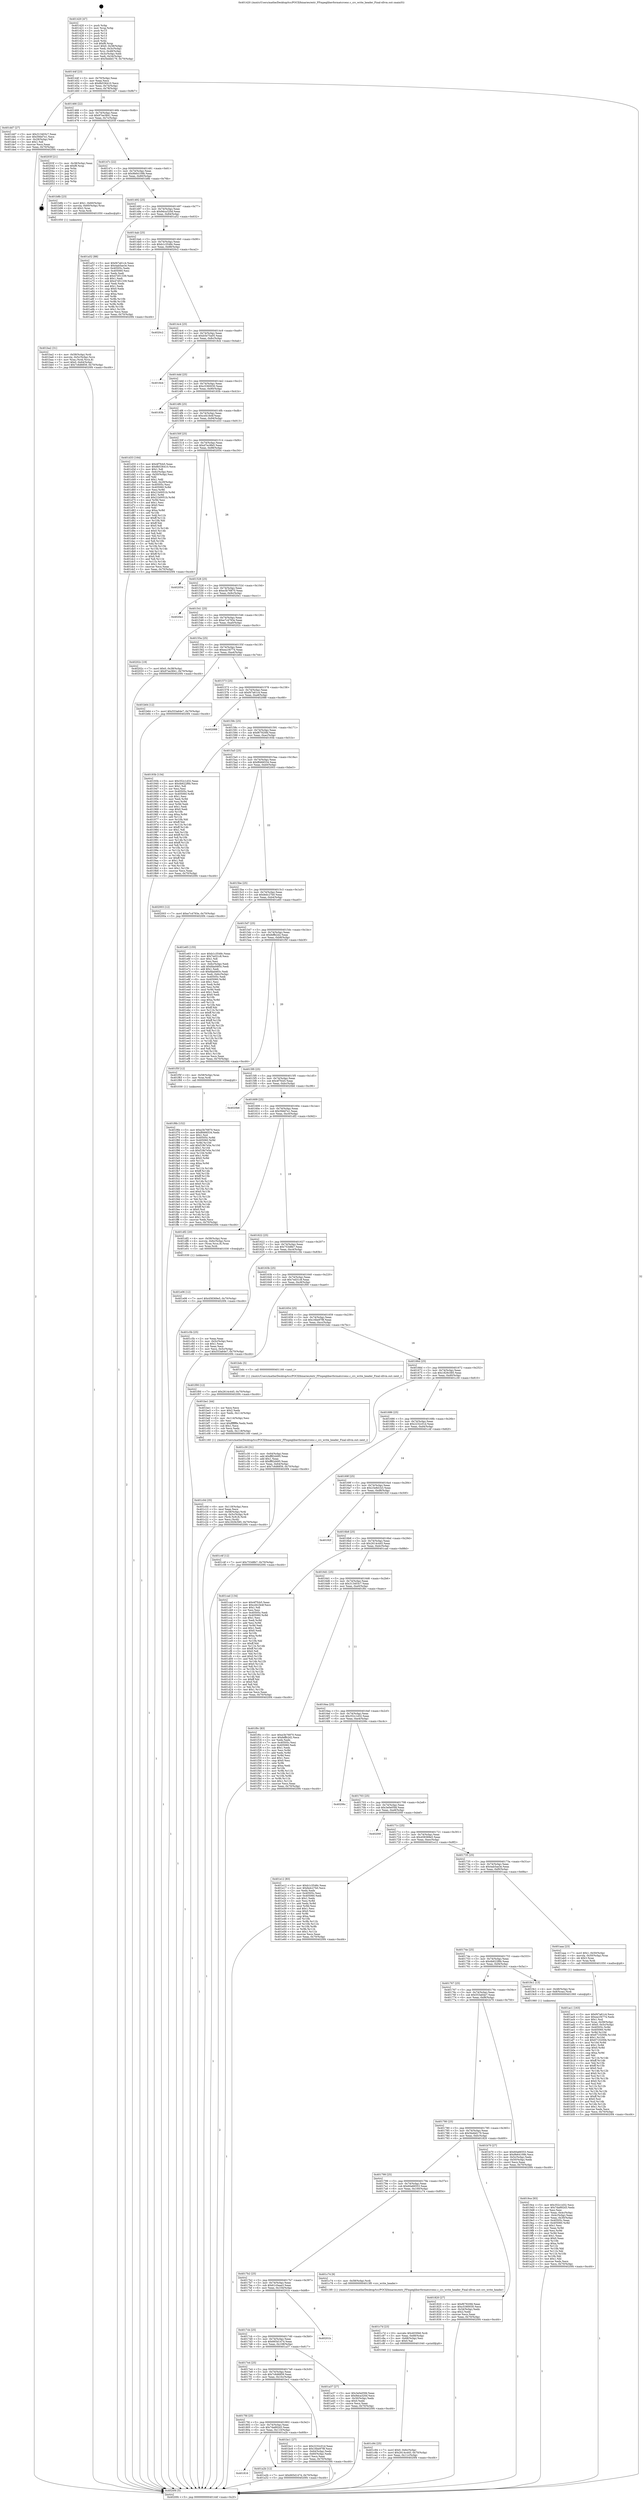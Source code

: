 digraph "0x401420" {
  label = "0x401420 (/mnt/c/Users/mathe/Desktop/tcc/POCII/binaries/extr_FFmpeglibavformatcrcenc.c_crc_write_header_Final-ollvm.out::main(0))"
  labelloc = "t"
  node[shape=record]

  Entry [label="",width=0.3,height=0.3,shape=circle,fillcolor=black,style=filled]
  "0x40144f" [label="{
     0x40144f [23]\l
     | [instrs]\l
     &nbsp;&nbsp;0x40144f \<+3\>: mov -0x70(%rbp),%eax\l
     &nbsp;&nbsp;0x401452 \<+2\>: mov %eax,%ecx\l
     &nbsp;&nbsp;0x401454 \<+6\>: sub $0x8b536410,%ecx\l
     &nbsp;&nbsp;0x40145a \<+3\>: mov %eax,-0x74(%rbp)\l
     &nbsp;&nbsp;0x40145d \<+3\>: mov %ecx,-0x78(%rbp)\l
     &nbsp;&nbsp;0x401460 \<+6\>: je 0000000000401dd7 \<main+0x9b7\>\l
  }"]
  "0x401dd7" [label="{
     0x401dd7 [27]\l
     | [instrs]\l
     &nbsp;&nbsp;0x401dd7 \<+5\>: mov $0x313403c7,%eax\l
     &nbsp;&nbsp;0x401ddc \<+5\>: mov $0x59dd7e1,%ecx\l
     &nbsp;&nbsp;0x401de1 \<+3\>: mov -0x29(%rbp),%dl\l
     &nbsp;&nbsp;0x401de4 \<+3\>: test $0x1,%dl\l
     &nbsp;&nbsp;0x401de7 \<+3\>: cmovne %ecx,%eax\l
     &nbsp;&nbsp;0x401dea \<+3\>: mov %eax,-0x70(%rbp)\l
     &nbsp;&nbsp;0x401ded \<+5\>: jmp 00000000004020f4 \<main+0xcd4\>\l
  }"]
  "0x401466" [label="{
     0x401466 [22]\l
     | [instrs]\l
     &nbsp;&nbsp;0x401466 \<+5\>: jmp 000000000040146b \<main+0x4b\>\l
     &nbsp;&nbsp;0x40146b \<+3\>: mov -0x74(%rbp),%eax\l
     &nbsp;&nbsp;0x40146e \<+5\>: sub $0x97ee3841,%eax\l
     &nbsp;&nbsp;0x401473 \<+3\>: mov %eax,-0x7c(%rbp)\l
     &nbsp;&nbsp;0x401476 \<+6\>: je 000000000040203f \<main+0xc1f\>\l
  }"]
  Exit [label="",width=0.3,height=0.3,shape=circle,fillcolor=black,style=filled,peripheries=2]
  "0x40203f" [label="{
     0x40203f [21]\l
     | [instrs]\l
     &nbsp;&nbsp;0x40203f \<+3\>: mov -0x38(%rbp),%eax\l
     &nbsp;&nbsp;0x402042 \<+7\>: add $0xf8,%rsp\l
     &nbsp;&nbsp;0x402049 \<+1\>: pop %rbx\l
     &nbsp;&nbsp;0x40204a \<+2\>: pop %r12\l
     &nbsp;&nbsp;0x40204c \<+2\>: pop %r13\l
     &nbsp;&nbsp;0x40204e \<+2\>: pop %r14\l
     &nbsp;&nbsp;0x402050 \<+2\>: pop %r15\l
     &nbsp;&nbsp;0x402052 \<+1\>: pop %rbp\l
     &nbsp;&nbsp;0x402053 \<+1\>: ret\l
  }"]
  "0x40147c" [label="{
     0x40147c [22]\l
     | [instrs]\l
     &nbsp;&nbsp;0x40147c \<+5\>: jmp 0000000000401481 \<main+0x61\>\l
     &nbsp;&nbsp;0x401481 \<+3\>: mov -0x74(%rbp),%eax\l
     &nbsp;&nbsp;0x401484 \<+5\>: sub $0x9b64109b,%eax\l
     &nbsp;&nbsp;0x401489 \<+3\>: mov %eax,-0x80(%rbp)\l
     &nbsp;&nbsp;0x40148c \<+6\>: je 0000000000401b8b \<main+0x76b\>\l
  }"]
  "0x401f6b" [label="{
     0x401f6b [152]\l
     | [instrs]\l
     &nbsp;&nbsp;0x401f6b \<+5\>: mov $0xe3b76870,%ecx\l
     &nbsp;&nbsp;0x401f70 \<+5\>: mov $0xf8466534,%edx\l
     &nbsp;&nbsp;0x401f75 \<+3\>: mov $0x1,%sil\l
     &nbsp;&nbsp;0x401f78 \<+8\>: mov 0x40505c,%r8d\l
     &nbsp;&nbsp;0x401f80 \<+8\>: mov 0x405060,%r9d\l
     &nbsp;&nbsp;0x401f88 \<+3\>: mov %r8d,%r10d\l
     &nbsp;&nbsp;0x401f8b \<+7\>: add $0xf19b7e5e,%r10d\l
     &nbsp;&nbsp;0x401f92 \<+4\>: sub $0x1,%r10d\l
     &nbsp;&nbsp;0x401f96 \<+7\>: sub $0xf19b7e5e,%r10d\l
     &nbsp;&nbsp;0x401f9d \<+4\>: imul %r10d,%r8d\l
     &nbsp;&nbsp;0x401fa1 \<+4\>: and $0x1,%r8d\l
     &nbsp;&nbsp;0x401fa5 \<+4\>: cmp $0x0,%r8d\l
     &nbsp;&nbsp;0x401fa9 \<+4\>: sete %r11b\l
     &nbsp;&nbsp;0x401fad \<+4\>: cmp $0xa,%r9d\l
     &nbsp;&nbsp;0x401fb1 \<+3\>: setl %bl\l
     &nbsp;&nbsp;0x401fb4 \<+3\>: mov %r11b,%r14b\l
     &nbsp;&nbsp;0x401fb7 \<+4\>: xor $0xff,%r14b\l
     &nbsp;&nbsp;0x401fbb \<+3\>: mov %bl,%r15b\l
     &nbsp;&nbsp;0x401fbe \<+4\>: xor $0xff,%r15b\l
     &nbsp;&nbsp;0x401fc2 \<+4\>: xor $0x0,%sil\l
     &nbsp;&nbsp;0x401fc6 \<+3\>: mov %r14b,%r12b\l
     &nbsp;&nbsp;0x401fc9 \<+4\>: and $0x0,%r12b\l
     &nbsp;&nbsp;0x401fcd \<+3\>: and %sil,%r11b\l
     &nbsp;&nbsp;0x401fd0 \<+3\>: mov %r15b,%r13b\l
     &nbsp;&nbsp;0x401fd3 \<+4\>: and $0x0,%r13b\l
     &nbsp;&nbsp;0x401fd7 \<+3\>: and %sil,%bl\l
     &nbsp;&nbsp;0x401fda \<+3\>: or %r11b,%r12b\l
     &nbsp;&nbsp;0x401fdd \<+3\>: or %bl,%r13b\l
     &nbsp;&nbsp;0x401fe0 \<+3\>: xor %r13b,%r12b\l
     &nbsp;&nbsp;0x401fe3 \<+3\>: or %r15b,%r14b\l
     &nbsp;&nbsp;0x401fe6 \<+4\>: xor $0xff,%r14b\l
     &nbsp;&nbsp;0x401fea \<+4\>: or $0x0,%sil\l
     &nbsp;&nbsp;0x401fee \<+3\>: and %sil,%r14b\l
     &nbsp;&nbsp;0x401ff1 \<+3\>: or %r14b,%r12b\l
     &nbsp;&nbsp;0x401ff4 \<+4\>: test $0x1,%r12b\l
     &nbsp;&nbsp;0x401ff8 \<+3\>: cmovne %edx,%ecx\l
     &nbsp;&nbsp;0x401ffb \<+3\>: mov %ecx,-0x70(%rbp)\l
     &nbsp;&nbsp;0x401ffe \<+5\>: jmp 00000000004020f4 \<main+0xcd4\>\l
  }"]
  "0x401b8b" [label="{
     0x401b8b [23]\l
     | [instrs]\l
     &nbsp;&nbsp;0x401b8b \<+7\>: movl $0x1,-0x60(%rbp)\l
     &nbsp;&nbsp;0x401b92 \<+4\>: movslq -0x60(%rbp),%rax\l
     &nbsp;&nbsp;0x401b96 \<+4\>: shl $0x2,%rax\l
     &nbsp;&nbsp;0x401b9a \<+3\>: mov %rax,%rdi\l
     &nbsp;&nbsp;0x401b9d \<+5\>: call 0000000000401050 \<malloc@plt\>\l
     | [calls]\l
     &nbsp;&nbsp;0x401050 \{1\} (unknown)\l
  }"]
  "0x401492" [label="{
     0x401492 [25]\l
     | [instrs]\l
     &nbsp;&nbsp;0x401492 \<+5\>: jmp 0000000000401497 \<main+0x77\>\l
     &nbsp;&nbsp;0x401497 \<+3\>: mov -0x74(%rbp),%eax\l
     &nbsp;&nbsp;0x40149a \<+5\>: sub $0x9dca320d,%eax\l
     &nbsp;&nbsp;0x40149f \<+6\>: mov %eax,-0x84(%rbp)\l
     &nbsp;&nbsp;0x4014a5 \<+6\>: je 0000000000401a52 \<main+0x632\>\l
  }"]
  "0x401e06" [label="{
     0x401e06 [12]\l
     | [instrs]\l
     &nbsp;&nbsp;0x401e06 \<+7\>: movl $0x458369e5,-0x70(%rbp)\l
     &nbsp;&nbsp;0x401e0d \<+5\>: jmp 00000000004020f4 \<main+0xcd4\>\l
  }"]
  "0x401a52" [label="{
     0x401a52 [88]\l
     | [instrs]\l
     &nbsp;&nbsp;0x401a52 \<+5\>: mov $0xf47a61c4,%eax\l
     &nbsp;&nbsp;0x401a57 \<+5\>: mov $0x4ab5ae3e,%ecx\l
     &nbsp;&nbsp;0x401a5c \<+7\>: mov 0x40505c,%edx\l
     &nbsp;&nbsp;0x401a63 \<+7\>: mov 0x405060,%esi\l
     &nbsp;&nbsp;0x401a6a \<+2\>: mov %edx,%edi\l
     &nbsp;&nbsp;0x401a6c \<+6\>: sub $0x47d51339,%edi\l
     &nbsp;&nbsp;0x401a72 \<+3\>: sub $0x1,%edi\l
     &nbsp;&nbsp;0x401a75 \<+6\>: add $0x47d51339,%edi\l
     &nbsp;&nbsp;0x401a7b \<+3\>: imul %edi,%edx\l
     &nbsp;&nbsp;0x401a7e \<+3\>: and $0x1,%edx\l
     &nbsp;&nbsp;0x401a81 \<+3\>: cmp $0x0,%edx\l
     &nbsp;&nbsp;0x401a84 \<+4\>: sete %r8b\l
     &nbsp;&nbsp;0x401a88 \<+3\>: cmp $0xa,%esi\l
     &nbsp;&nbsp;0x401a8b \<+4\>: setl %r9b\l
     &nbsp;&nbsp;0x401a8f \<+3\>: mov %r8b,%r10b\l
     &nbsp;&nbsp;0x401a92 \<+3\>: and %r9b,%r10b\l
     &nbsp;&nbsp;0x401a95 \<+3\>: xor %r9b,%r8b\l
     &nbsp;&nbsp;0x401a98 \<+3\>: or %r8b,%r10b\l
     &nbsp;&nbsp;0x401a9b \<+4\>: test $0x1,%r10b\l
     &nbsp;&nbsp;0x401a9f \<+3\>: cmovne %ecx,%eax\l
     &nbsp;&nbsp;0x401aa2 \<+3\>: mov %eax,-0x70(%rbp)\l
     &nbsp;&nbsp;0x401aa5 \<+5\>: jmp 00000000004020f4 \<main+0xcd4\>\l
  }"]
  "0x4014ab" [label="{
     0x4014ab [25]\l
     | [instrs]\l
     &nbsp;&nbsp;0x4014ab \<+5\>: jmp 00000000004014b0 \<main+0x90\>\l
     &nbsp;&nbsp;0x4014b0 \<+3\>: mov -0x74(%rbp),%eax\l
     &nbsp;&nbsp;0x4014b3 \<+5\>: sub $0xb1c3548c,%eax\l
     &nbsp;&nbsp;0x4014b8 \<+6\>: mov %eax,-0x88(%rbp)\l
     &nbsp;&nbsp;0x4014be \<+6\>: je 00000000004020c2 \<main+0xca2\>\l
  }"]
  "0x401c94" [label="{
     0x401c94 [25]\l
     | [instrs]\l
     &nbsp;&nbsp;0x401c94 \<+7\>: movl $0x0,-0x6c(%rbp)\l
     &nbsp;&nbsp;0x401c9b \<+7\>: movl $0x2614c445,-0x70(%rbp)\l
     &nbsp;&nbsp;0x401ca2 \<+6\>: mov %eax,-0x11c(%rbp)\l
     &nbsp;&nbsp;0x401ca8 \<+5\>: jmp 00000000004020f4 \<main+0xcd4\>\l
  }"]
  "0x4020c2" [label="{
     0x4020c2\l
  }", style=dashed]
  "0x4014c4" [label="{
     0x4014c4 [25]\l
     | [instrs]\l
     &nbsp;&nbsp;0x4014c4 \<+5\>: jmp 00000000004014c9 \<main+0xa9\>\l
     &nbsp;&nbsp;0x4014c9 \<+3\>: mov -0x74(%rbp),%eax\l
     &nbsp;&nbsp;0x4014cc \<+5\>: sub $0xb5e75a05,%eax\l
     &nbsp;&nbsp;0x4014d1 \<+6\>: mov %eax,-0x8c(%rbp)\l
     &nbsp;&nbsp;0x4014d7 \<+6\>: je 00000000004018cb \<main+0x4ab\>\l
  }"]
  "0x401c7d" [label="{
     0x401c7d [23]\l
     | [instrs]\l
     &nbsp;&nbsp;0x401c7d \<+10\>: movabs $0x4030b6,%rdi\l
     &nbsp;&nbsp;0x401c87 \<+3\>: mov %eax,-0x68(%rbp)\l
     &nbsp;&nbsp;0x401c8a \<+3\>: mov -0x68(%rbp),%esi\l
     &nbsp;&nbsp;0x401c8d \<+2\>: mov $0x0,%al\l
     &nbsp;&nbsp;0x401c8f \<+5\>: call 0000000000401040 \<printf@plt\>\l
     | [calls]\l
     &nbsp;&nbsp;0x401040 \{1\} (unknown)\l
  }"]
  "0x4018cb" [label="{
     0x4018cb\l
  }", style=dashed]
  "0x4014dd" [label="{
     0x4014dd [25]\l
     | [instrs]\l
     &nbsp;&nbsp;0x4014dd \<+5\>: jmp 00000000004014e2 \<main+0xc2\>\l
     &nbsp;&nbsp;0x4014e2 \<+3\>: mov -0x74(%rbp),%eax\l
     &nbsp;&nbsp;0x4014e5 \<+5\>: sub $0xc5360030,%eax\l
     &nbsp;&nbsp;0x4014ea \<+6\>: mov %eax,-0x90(%rbp)\l
     &nbsp;&nbsp;0x4014f0 \<+6\>: je 000000000040183b \<main+0x41b\>\l
  }"]
  "0x401c0d" [label="{
     0x401c0d [35]\l
     | [instrs]\l
     &nbsp;&nbsp;0x401c0d \<+6\>: mov -0x118(%rbp),%ecx\l
     &nbsp;&nbsp;0x401c13 \<+3\>: imul %eax,%ecx\l
     &nbsp;&nbsp;0x401c16 \<+4\>: mov -0x58(%rbp),%rdi\l
     &nbsp;&nbsp;0x401c1a \<+4\>: movslq -0x5c(%rbp),%r8\l
     &nbsp;&nbsp;0x401c1e \<+4\>: mov (%rdi,%r8,8),%rdi\l
     &nbsp;&nbsp;0x401c22 \<+2\>: mov %ecx,(%rdi)\l
     &nbsp;&nbsp;0x401c24 \<+7\>: movl $0x1829c585,-0x70(%rbp)\l
     &nbsp;&nbsp;0x401c2b \<+5\>: jmp 00000000004020f4 \<main+0xcd4\>\l
  }"]
  "0x40183b" [label="{
     0x40183b\l
  }", style=dashed]
  "0x4014f6" [label="{
     0x4014f6 [25]\l
     | [instrs]\l
     &nbsp;&nbsp;0x4014f6 \<+5\>: jmp 00000000004014fb \<main+0xdb\>\l
     &nbsp;&nbsp;0x4014fb \<+3\>: mov -0x74(%rbp),%eax\l
     &nbsp;&nbsp;0x4014fe \<+5\>: sub $0xcd41fe4f,%eax\l
     &nbsp;&nbsp;0x401503 \<+6\>: mov %eax,-0x94(%rbp)\l
     &nbsp;&nbsp;0x401509 \<+6\>: je 0000000000401d33 \<main+0x913\>\l
  }"]
  "0x401be1" [label="{
     0x401be1 [44]\l
     | [instrs]\l
     &nbsp;&nbsp;0x401be1 \<+2\>: xor %ecx,%ecx\l
     &nbsp;&nbsp;0x401be3 \<+5\>: mov $0x2,%edx\l
     &nbsp;&nbsp;0x401be8 \<+6\>: mov %edx,-0x114(%rbp)\l
     &nbsp;&nbsp;0x401bee \<+1\>: cltd\l
     &nbsp;&nbsp;0x401bef \<+6\>: mov -0x114(%rbp),%esi\l
     &nbsp;&nbsp;0x401bf5 \<+2\>: idiv %esi\l
     &nbsp;&nbsp;0x401bf7 \<+6\>: imul $0xfffffffe,%edx,%edx\l
     &nbsp;&nbsp;0x401bfd \<+3\>: sub $0x1,%ecx\l
     &nbsp;&nbsp;0x401c00 \<+2\>: sub %ecx,%edx\l
     &nbsp;&nbsp;0x401c02 \<+6\>: mov %edx,-0x118(%rbp)\l
     &nbsp;&nbsp;0x401c08 \<+5\>: call 0000000000401160 \<next_i\>\l
     | [calls]\l
     &nbsp;&nbsp;0x401160 \{1\} (/mnt/c/Users/mathe/Desktop/tcc/POCII/binaries/extr_FFmpeglibavformatcrcenc.c_crc_write_header_Final-ollvm.out::next_i)\l
  }"]
  "0x401d33" [label="{
     0x401d33 [164]\l
     | [instrs]\l
     &nbsp;&nbsp;0x401d33 \<+5\>: mov $0x4f7fcb5,%eax\l
     &nbsp;&nbsp;0x401d38 \<+5\>: mov $0x8b536410,%ecx\l
     &nbsp;&nbsp;0x401d3d \<+2\>: mov $0x1,%dl\l
     &nbsp;&nbsp;0x401d3f \<+3\>: mov -0x6c(%rbp),%esi\l
     &nbsp;&nbsp;0x401d42 \<+3\>: cmp -0x50(%rbp),%esi\l
     &nbsp;&nbsp;0x401d45 \<+4\>: setl %dil\l
     &nbsp;&nbsp;0x401d49 \<+4\>: and $0x1,%dil\l
     &nbsp;&nbsp;0x401d4d \<+4\>: mov %dil,-0x29(%rbp)\l
     &nbsp;&nbsp;0x401d51 \<+7\>: mov 0x40505c,%esi\l
     &nbsp;&nbsp;0x401d58 \<+8\>: mov 0x405060,%r8d\l
     &nbsp;&nbsp;0x401d60 \<+3\>: mov %esi,%r9d\l
     &nbsp;&nbsp;0x401d63 \<+7\>: sub $0x21b0051b,%r9d\l
     &nbsp;&nbsp;0x401d6a \<+4\>: sub $0x1,%r9d\l
     &nbsp;&nbsp;0x401d6e \<+7\>: add $0x21b0051b,%r9d\l
     &nbsp;&nbsp;0x401d75 \<+4\>: imul %r9d,%esi\l
     &nbsp;&nbsp;0x401d79 \<+3\>: and $0x1,%esi\l
     &nbsp;&nbsp;0x401d7c \<+3\>: cmp $0x0,%esi\l
     &nbsp;&nbsp;0x401d7f \<+4\>: sete %dil\l
     &nbsp;&nbsp;0x401d83 \<+4\>: cmp $0xa,%r8d\l
     &nbsp;&nbsp;0x401d87 \<+4\>: setl %r10b\l
     &nbsp;&nbsp;0x401d8b \<+3\>: mov %dil,%r11b\l
     &nbsp;&nbsp;0x401d8e \<+4\>: xor $0xff,%r11b\l
     &nbsp;&nbsp;0x401d92 \<+3\>: mov %r10b,%bl\l
     &nbsp;&nbsp;0x401d95 \<+3\>: xor $0xff,%bl\l
     &nbsp;&nbsp;0x401d98 \<+3\>: xor $0x0,%dl\l
     &nbsp;&nbsp;0x401d9b \<+3\>: mov %r11b,%r14b\l
     &nbsp;&nbsp;0x401d9e \<+4\>: and $0x0,%r14b\l
     &nbsp;&nbsp;0x401da2 \<+3\>: and %dl,%dil\l
     &nbsp;&nbsp;0x401da5 \<+3\>: mov %bl,%r15b\l
     &nbsp;&nbsp;0x401da8 \<+4\>: and $0x0,%r15b\l
     &nbsp;&nbsp;0x401dac \<+3\>: and %dl,%r10b\l
     &nbsp;&nbsp;0x401daf \<+3\>: or %dil,%r14b\l
     &nbsp;&nbsp;0x401db2 \<+3\>: or %r10b,%r15b\l
     &nbsp;&nbsp;0x401db5 \<+3\>: xor %r15b,%r14b\l
     &nbsp;&nbsp;0x401db8 \<+3\>: or %bl,%r11b\l
     &nbsp;&nbsp;0x401dbb \<+4\>: xor $0xff,%r11b\l
     &nbsp;&nbsp;0x401dbf \<+3\>: or $0x0,%dl\l
     &nbsp;&nbsp;0x401dc2 \<+3\>: and %dl,%r11b\l
     &nbsp;&nbsp;0x401dc5 \<+3\>: or %r11b,%r14b\l
     &nbsp;&nbsp;0x401dc8 \<+4\>: test $0x1,%r14b\l
     &nbsp;&nbsp;0x401dcc \<+3\>: cmovne %ecx,%eax\l
     &nbsp;&nbsp;0x401dcf \<+3\>: mov %eax,-0x70(%rbp)\l
     &nbsp;&nbsp;0x401dd2 \<+5\>: jmp 00000000004020f4 \<main+0xcd4\>\l
  }"]
  "0x40150f" [label="{
     0x40150f [25]\l
     | [instrs]\l
     &nbsp;&nbsp;0x40150f \<+5\>: jmp 0000000000401514 \<main+0xf4\>\l
     &nbsp;&nbsp;0x401514 \<+3\>: mov -0x74(%rbp),%eax\l
     &nbsp;&nbsp;0x401517 \<+5\>: sub $0xd7ec9fe5,%eax\l
     &nbsp;&nbsp;0x40151c \<+6\>: mov %eax,-0x98(%rbp)\l
     &nbsp;&nbsp;0x401522 \<+6\>: je 0000000000402054 \<main+0xc34\>\l
  }"]
  "0x401ba2" [label="{
     0x401ba2 [31]\l
     | [instrs]\l
     &nbsp;&nbsp;0x401ba2 \<+4\>: mov -0x58(%rbp),%rdi\l
     &nbsp;&nbsp;0x401ba6 \<+4\>: movslq -0x5c(%rbp),%rcx\l
     &nbsp;&nbsp;0x401baa \<+4\>: mov %rax,(%rdi,%rcx,8)\l
     &nbsp;&nbsp;0x401bae \<+7\>: movl $0x0,-0x64(%rbp)\l
     &nbsp;&nbsp;0x401bb5 \<+7\>: movl $0x7c6d6859,-0x70(%rbp)\l
     &nbsp;&nbsp;0x401bbc \<+5\>: jmp 00000000004020f4 \<main+0xcd4\>\l
  }"]
  "0x402054" [label="{
     0x402054\l
  }", style=dashed]
  "0x401528" [label="{
     0x401528 [25]\l
     | [instrs]\l
     &nbsp;&nbsp;0x401528 \<+5\>: jmp 000000000040152d \<main+0x10d\>\l
     &nbsp;&nbsp;0x40152d \<+3\>: mov -0x74(%rbp),%eax\l
     &nbsp;&nbsp;0x401530 \<+5\>: sub $0xe3b76870,%eax\l
     &nbsp;&nbsp;0x401535 \<+6\>: mov %eax,-0x9c(%rbp)\l
     &nbsp;&nbsp;0x40153b \<+6\>: je 00000000004020e1 \<main+0xcc1\>\l
  }"]
  "0x401ac1" [label="{
     0x401ac1 [163]\l
     | [instrs]\l
     &nbsp;&nbsp;0x401ac1 \<+5\>: mov $0xf47a61c4,%ecx\l
     &nbsp;&nbsp;0x401ac6 \<+5\>: mov $0xea1f4774,%edx\l
     &nbsp;&nbsp;0x401acb \<+3\>: mov $0x1,%sil\l
     &nbsp;&nbsp;0x401ace \<+4\>: mov %rax,-0x58(%rbp)\l
     &nbsp;&nbsp;0x401ad2 \<+7\>: movl $0x0,-0x5c(%rbp)\l
     &nbsp;&nbsp;0x401ad9 \<+8\>: mov 0x40505c,%r8d\l
     &nbsp;&nbsp;0x401ae1 \<+8\>: mov 0x405060,%r9d\l
     &nbsp;&nbsp;0x401ae9 \<+3\>: mov %r8d,%r10d\l
     &nbsp;&nbsp;0x401aec \<+7\>: add $0x6710200b,%r10d\l
     &nbsp;&nbsp;0x401af3 \<+4\>: sub $0x1,%r10d\l
     &nbsp;&nbsp;0x401af7 \<+7\>: sub $0x6710200b,%r10d\l
     &nbsp;&nbsp;0x401afe \<+4\>: imul %r10d,%r8d\l
     &nbsp;&nbsp;0x401b02 \<+4\>: and $0x1,%r8d\l
     &nbsp;&nbsp;0x401b06 \<+4\>: cmp $0x0,%r8d\l
     &nbsp;&nbsp;0x401b0a \<+4\>: sete %r11b\l
     &nbsp;&nbsp;0x401b0e \<+4\>: cmp $0xa,%r9d\l
     &nbsp;&nbsp;0x401b12 \<+3\>: setl %bl\l
     &nbsp;&nbsp;0x401b15 \<+3\>: mov %r11b,%r14b\l
     &nbsp;&nbsp;0x401b18 \<+4\>: xor $0xff,%r14b\l
     &nbsp;&nbsp;0x401b1c \<+3\>: mov %bl,%r15b\l
     &nbsp;&nbsp;0x401b1f \<+4\>: xor $0xff,%r15b\l
     &nbsp;&nbsp;0x401b23 \<+4\>: xor $0x0,%sil\l
     &nbsp;&nbsp;0x401b27 \<+3\>: mov %r14b,%r12b\l
     &nbsp;&nbsp;0x401b2a \<+4\>: and $0x0,%r12b\l
     &nbsp;&nbsp;0x401b2e \<+3\>: and %sil,%r11b\l
     &nbsp;&nbsp;0x401b31 \<+3\>: mov %r15b,%r13b\l
     &nbsp;&nbsp;0x401b34 \<+4\>: and $0x0,%r13b\l
     &nbsp;&nbsp;0x401b38 \<+3\>: and %sil,%bl\l
     &nbsp;&nbsp;0x401b3b \<+3\>: or %r11b,%r12b\l
     &nbsp;&nbsp;0x401b3e \<+3\>: or %bl,%r13b\l
     &nbsp;&nbsp;0x401b41 \<+3\>: xor %r13b,%r12b\l
     &nbsp;&nbsp;0x401b44 \<+3\>: or %r15b,%r14b\l
     &nbsp;&nbsp;0x401b47 \<+4\>: xor $0xff,%r14b\l
     &nbsp;&nbsp;0x401b4b \<+4\>: or $0x0,%sil\l
     &nbsp;&nbsp;0x401b4f \<+3\>: and %sil,%r14b\l
     &nbsp;&nbsp;0x401b52 \<+3\>: or %r14b,%r12b\l
     &nbsp;&nbsp;0x401b55 \<+4\>: test $0x1,%r12b\l
     &nbsp;&nbsp;0x401b59 \<+3\>: cmovne %edx,%ecx\l
     &nbsp;&nbsp;0x401b5c \<+3\>: mov %ecx,-0x70(%rbp)\l
     &nbsp;&nbsp;0x401b5f \<+5\>: jmp 00000000004020f4 \<main+0xcd4\>\l
  }"]
  "0x4020e1" [label="{
     0x4020e1\l
  }", style=dashed]
  "0x401541" [label="{
     0x401541 [25]\l
     | [instrs]\l
     &nbsp;&nbsp;0x401541 \<+5\>: jmp 0000000000401546 \<main+0x126\>\l
     &nbsp;&nbsp;0x401546 \<+3\>: mov -0x74(%rbp),%eax\l
     &nbsp;&nbsp;0x401549 \<+5\>: sub $0xe7c4793e,%eax\l
     &nbsp;&nbsp;0x40154e \<+6\>: mov %eax,-0xa0(%rbp)\l
     &nbsp;&nbsp;0x401554 \<+6\>: je 000000000040202c \<main+0xc0c\>\l
  }"]
  "0x401816" [label="{
     0x401816\l
  }", style=dashed]
  "0x40202c" [label="{
     0x40202c [19]\l
     | [instrs]\l
     &nbsp;&nbsp;0x40202c \<+7\>: movl $0x0,-0x38(%rbp)\l
     &nbsp;&nbsp;0x402033 \<+7\>: movl $0x97ee3841,-0x70(%rbp)\l
     &nbsp;&nbsp;0x40203a \<+5\>: jmp 00000000004020f4 \<main+0xcd4\>\l
  }"]
  "0x40155a" [label="{
     0x40155a [25]\l
     | [instrs]\l
     &nbsp;&nbsp;0x40155a \<+5\>: jmp 000000000040155f \<main+0x13f\>\l
     &nbsp;&nbsp;0x40155f \<+3\>: mov -0x74(%rbp),%eax\l
     &nbsp;&nbsp;0x401562 \<+5\>: sub $0xea1f4774,%eax\l
     &nbsp;&nbsp;0x401567 \<+6\>: mov %eax,-0xa4(%rbp)\l
     &nbsp;&nbsp;0x40156d \<+6\>: je 0000000000401b64 \<main+0x744\>\l
  }"]
  "0x401a2b" [label="{
     0x401a2b [12]\l
     | [instrs]\l
     &nbsp;&nbsp;0x401a2b \<+7\>: movl $0x665d1474,-0x70(%rbp)\l
     &nbsp;&nbsp;0x401a32 \<+5\>: jmp 00000000004020f4 \<main+0xcd4\>\l
  }"]
  "0x401b64" [label="{
     0x401b64 [12]\l
     | [instrs]\l
     &nbsp;&nbsp;0x401b64 \<+7\>: movl $0x553a64e7,-0x70(%rbp)\l
     &nbsp;&nbsp;0x401b6b \<+5\>: jmp 00000000004020f4 \<main+0xcd4\>\l
  }"]
  "0x401573" [label="{
     0x401573 [25]\l
     | [instrs]\l
     &nbsp;&nbsp;0x401573 \<+5\>: jmp 0000000000401578 \<main+0x158\>\l
     &nbsp;&nbsp;0x401578 \<+3\>: mov -0x74(%rbp),%eax\l
     &nbsp;&nbsp;0x40157b \<+5\>: sub $0xf47a61c4,%eax\l
     &nbsp;&nbsp;0x401580 \<+6\>: mov %eax,-0xa8(%rbp)\l
     &nbsp;&nbsp;0x401586 \<+6\>: je 0000000000402088 \<main+0xc68\>\l
  }"]
  "0x4017fd" [label="{
     0x4017fd [25]\l
     | [instrs]\l
     &nbsp;&nbsp;0x4017fd \<+5\>: jmp 0000000000401802 \<main+0x3e2\>\l
     &nbsp;&nbsp;0x401802 \<+3\>: mov -0x74(%rbp),%eax\l
     &nbsp;&nbsp;0x401805 \<+5\>: sub $0x7da892d3,%eax\l
     &nbsp;&nbsp;0x40180a \<+6\>: mov %eax,-0x110(%rbp)\l
     &nbsp;&nbsp;0x401810 \<+6\>: je 0000000000401a2b \<main+0x60b\>\l
  }"]
  "0x402088" [label="{
     0x402088\l
  }", style=dashed]
  "0x40158c" [label="{
     0x40158c [25]\l
     | [instrs]\l
     &nbsp;&nbsp;0x40158c \<+5\>: jmp 0000000000401591 \<main+0x171\>\l
     &nbsp;&nbsp;0x401591 \<+3\>: mov -0x74(%rbp),%eax\l
     &nbsp;&nbsp;0x401594 \<+5\>: sub $0xf67920fd,%eax\l
     &nbsp;&nbsp;0x401599 \<+6\>: mov %eax,-0xac(%rbp)\l
     &nbsp;&nbsp;0x40159f \<+6\>: je 000000000040193b \<main+0x51b\>\l
  }"]
  "0x401bc1" [label="{
     0x401bc1 [27]\l
     | [instrs]\l
     &nbsp;&nbsp;0x401bc1 \<+5\>: mov $0x2232c01d,%eax\l
     &nbsp;&nbsp;0x401bc6 \<+5\>: mov $0x16be97f8,%ecx\l
     &nbsp;&nbsp;0x401bcb \<+3\>: mov -0x64(%rbp),%edx\l
     &nbsp;&nbsp;0x401bce \<+3\>: cmp -0x60(%rbp),%edx\l
     &nbsp;&nbsp;0x401bd1 \<+3\>: cmovl %ecx,%eax\l
     &nbsp;&nbsp;0x401bd4 \<+3\>: mov %eax,-0x70(%rbp)\l
     &nbsp;&nbsp;0x401bd7 \<+5\>: jmp 00000000004020f4 \<main+0xcd4\>\l
  }"]
  "0x40193b" [label="{
     0x40193b [134]\l
     | [instrs]\l
     &nbsp;&nbsp;0x40193b \<+5\>: mov $0x352c1d32,%eax\l
     &nbsp;&nbsp;0x401940 \<+5\>: mov $0x4b622f6b,%ecx\l
     &nbsp;&nbsp;0x401945 \<+2\>: mov $0x1,%dl\l
     &nbsp;&nbsp;0x401947 \<+2\>: xor %esi,%esi\l
     &nbsp;&nbsp;0x401949 \<+7\>: mov 0x40505c,%edi\l
     &nbsp;&nbsp;0x401950 \<+8\>: mov 0x405060,%r8d\l
     &nbsp;&nbsp;0x401958 \<+3\>: sub $0x1,%esi\l
     &nbsp;&nbsp;0x40195b \<+3\>: mov %edi,%r9d\l
     &nbsp;&nbsp;0x40195e \<+3\>: add %esi,%r9d\l
     &nbsp;&nbsp;0x401961 \<+4\>: imul %r9d,%edi\l
     &nbsp;&nbsp;0x401965 \<+3\>: and $0x1,%edi\l
     &nbsp;&nbsp;0x401968 \<+3\>: cmp $0x0,%edi\l
     &nbsp;&nbsp;0x40196b \<+4\>: sete %r10b\l
     &nbsp;&nbsp;0x40196f \<+4\>: cmp $0xa,%r8d\l
     &nbsp;&nbsp;0x401973 \<+4\>: setl %r11b\l
     &nbsp;&nbsp;0x401977 \<+3\>: mov %r10b,%bl\l
     &nbsp;&nbsp;0x40197a \<+3\>: xor $0xff,%bl\l
     &nbsp;&nbsp;0x40197d \<+3\>: mov %r11b,%r14b\l
     &nbsp;&nbsp;0x401980 \<+4\>: xor $0xff,%r14b\l
     &nbsp;&nbsp;0x401984 \<+3\>: xor $0x1,%dl\l
     &nbsp;&nbsp;0x401987 \<+3\>: mov %bl,%r15b\l
     &nbsp;&nbsp;0x40198a \<+4\>: and $0xff,%r15b\l
     &nbsp;&nbsp;0x40198e \<+3\>: and %dl,%r10b\l
     &nbsp;&nbsp;0x401991 \<+3\>: mov %r14b,%r12b\l
     &nbsp;&nbsp;0x401994 \<+4\>: and $0xff,%r12b\l
     &nbsp;&nbsp;0x401998 \<+3\>: and %dl,%r11b\l
     &nbsp;&nbsp;0x40199b \<+3\>: or %r10b,%r15b\l
     &nbsp;&nbsp;0x40199e \<+3\>: or %r11b,%r12b\l
     &nbsp;&nbsp;0x4019a1 \<+3\>: xor %r12b,%r15b\l
     &nbsp;&nbsp;0x4019a4 \<+3\>: or %r14b,%bl\l
     &nbsp;&nbsp;0x4019a7 \<+3\>: xor $0xff,%bl\l
     &nbsp;&nbsp;0x4019aa \<+3\>: or $0x1,%dl\l
     &nbsp;&nbsp;0x4019ad \<+2\>: and %dl,%bl\l
     &nbsp;&nbsp;0x4019af \<+3\>: or %bl,%r15b\l
     &nbsp;&nbsp;0x4019b2 \<+4\>: test $0x1,%r15b\l
     &nbsp;&nbsp;0x4019b6 \<+3\>: cmovne %ecx,%eax\l
     &nbsp;&nbsp;0x4019b9 \<+3\>: mov %eax,-0x70(%rbp)\l
     &nbsp;&nbsp;0x4019bc \<+5\>: jmp 00000000004020f4 \<main+0xcd4\>\l
  }"]
  "0x4015a5" [label="{
     0x4015a5 [25]\l
     | [instrs]\l
     &nbsp;&nbsp;0x4015a5 \<+5\>: jmp 00000000004015aa \<main+0x18a\>\l
     &nbsp;&nbsp;0x4015aa \<+3\>: mov -0x74(%rbp),%eax\l
     &nbsp;&nbsp;0x4015ad \<+5\>: sub $0xf8466534,%eax\l
     &nbsp;&nbsp;0x4015b2 \<+6\>: mov %eax,-0xb0(%rbp)\l
     &nbsp;&nbsp;0x4015b8 \<+6\>: je 0000000000402003 \<main+0xbe3\>\l
  }"]
  "0x4017e4" [label="{
     0x4017e4 [25]\l
     | [instrs]\l
     &nbsp;&nbsp;0x4017e4 \<+5\>: jmp 00000000004017e9 \<main+0x3c9\>\l
     &nbsp;&nbsp;0x4017e9 \<+3\>: mov -0x74(%rbp),%eax\l
     &nbsp;&nbsp;0x4017ec \<+5\>: sub $0x7c6d6859,%eax\l
     &nbsp;&nbsp;0x4017f1 \<+6\>: mov %eax,-0x10c(%rbp)\l
     &nbsp;&nbsp;0x4017f7 \<+6\>: je 0000000000401bc1 \<main+0x7a1\>\l
  }"]
  "0x402003" [label="{
     0x402003 [12]\l
     | [instrs]\l
     &nbsp;&nbsp;0x402003 \<+7\>: movl $0xe7c4793e,-0x70(%rbp)\l
     &nbsp;&nbsp;0x40200a \<+5\>: jmp 00000000004020f4 \<main+0xcd4\>\l
  }"]
  "0x4015be" [label="{
     0x4015be [25]\l
     | [instrs]\l
     &nbsp;&nbsp;0x4015be \<+5\>: jmp 00000000004015c3 \<main+0x1a3\>\l
     &nbsp;&nbsp;0x4015c3 \<+3\>: mov -0x74(%rbp),%eax\l
     &nbsp;&nbsp;0x4015c6 \<+5\>: sub $0xfedc27b0,%eax\l
     &nbsp;&nbsp;0x4015cb \<+6\>: mov %eax,-0xb4(%rbp)\l
     &nbsp;&nbsp;0x4015d1 \<+6\>: je 0000000000401e65 \<main+0xa45\>\l
  }"]
  "0x401a37" [label="{
     0x401a37 [27]\l
     | [instrs]\l
     &nbsp;&nbsp;0x401a37 \<+5\>: mov $0x3e0e05fd,%eax\l
     &nbsp;&nbsp;0x401a3c \<+5\>: mov $0x9dca320d,%ecx\l
     &nbsp;&nbsp;0x401a41 \<+3\>: mov -0x30(%rbp),%edx\l
     &nbsp;&nbsp;0x401a44 \<+3\>: cmp $0x0,%edx\l
     &nbsp;&nbsp;0x401a47 \<+3\>: cmove %ecx,%eax\l
     &nbsp;&nbsp;0x401a4a \<+3\>: mov %eax,-0x70(%rbp)\l
     &nbsp;&nbsp;0x401a4d \<+5\>: jmp 00000000004020f4 \<main+0xcd4\>\l
  }"]
  "0x401e65" [label="{
     0x401e65 [155]\l
     | [instrs]\l
     &nbsp;&nbsp;0x401e65 \<+5\>: mov $0xb1c3548c,%eax\l
     &nbsp;&nbsp;0x401e6a \<+5\>: mov $0x7ed31c8,%ecx\l
     &nbsp;&nbsp;0x401e6f \<+2\>: mov $0x1,%dl\l
     &nbsp;&nbsp;0x401e71 \<+2\>: xor %esi,%esi\l
     &nbsp;&nbsp;0x401e73 \<+3\>: mov -0x6c(%rbp),%edi\l
     &nbsp;&nbsp;0x401e76 \<+6\>: add $0xfdad465c,%edi\l
     &nbsp;&nbsp;0x401e7c \<+3\>: add $0x1,%edi\l
     &nbsp;&nbsp;0x401e7f \<+6\>: sub $0xfdad465c,%edi\l
     &nbsp;&nbsp;0x401e85 \<+3\>: mov %edi,-0x6c(%rbp)\l
     &nbsp;&nbsp;0x401e88 \<+7\>: mov 0x40505c,%edi\l
     &nbsp;&nbsp;0x401e8f \<+8\>: mov 0x405060,%r8d\l
     &nbsp;&nbsp;0x401e97 \<+3\>: sub $0x1,%esi\l
     &nbsp;&nbsp;0x401e9a \<+3\>: mov %edi,%r9d\l
     &nbsp;&nbsp;0x401e9d \<+3\>: add %esi,%r9d\l
     &nbsp;&nbsp;0x401ea0 \<+4\>: imul %r9d,%edi\l
     &nbsp;&nbsp;0x401ea4 \<+3\>: and $0x1,%edi\l
     &nbsp;&nbsp;0x401ea7 \<+3\>: cmp $0x0,%edi\l
     &nbsp;&nbsp;0x401eaa \<+4\>: sete %r10b\l
     &nbsp;&nbsp;0x401eae \<+4\>: cmp $0xa,%r8d\l
     &nbsp;&nbsp;0x401eb2 \<+4\>: setl %r11b\l
     &nbsp;&nbsp;0x401eb6 \<+3\>: mov %r10b,%bl\l
     &nbsp;&nbsp;0x401eb9 \<+3\>: xor $0xff,%bl\l
     &nbsp;&nbsp;0x401ebc \<+3\>: mov %r11b,%r14b\l
     &nbsp;&nbsp;0x401ebf \<+4\>: xor $0xff,%r14b\l
     &nbsp;&nbsp;0x401ec3 \<+3\>: xor $0x1,%dl\l
     &nbsp;&nbsp;0x401ec6 \<+3\>: mov %bl,%r15b\l
     &nbsp;&nbsp;0x401ec9 \<+4\>: and $0xff,%r15b\l
     &nbsp;&nbsp;0x401ecd \<+3\>: and %dl,%r10b\l
     &nbsp;&nbsp;0x401ed0 \<+3\>: mov %r14b,%r12b\l
     &nbsp;&nbsp;0x401ed3 \<+4\>: and $0xff,%r12b\l
     &nbsp;&nbsp;0x401ed7 \<+3\>: and %dl,%r11b\l
     &nbsp;&nbsp;0x401eda \<+3\>: or %r10b,%r15b\l
     &nbsp;&nbsp;0x401edd \<+3\>: or %r11b,%r12b\l
     &nbsp;&nbsp;0x401ee0 \<+3\>: xor %r12b,%r15b\l
     &nbsp;&nbsp;0x401ee3 \<+3\>: or %r14b,%bl\l
     &nbsp;&nbsp;0x401ee6 \<+3\>: xor $0xff,%bl\l
     &nbsp;&nbsp;0x401ee9 \<+3\>: or $0x1,%dl\l
     &nbsp;&nbsp;0x401eec \<+2\>: and %dl,%bl\l
     &nbsp;&nbsp;0x401eee \<+3\>: or %bl,%r15b\l
     &nbsp;&nbsp;0x401ef1 \<+4\>: test $0x1,%r15b\l
     &nbsp;&nbsp;0x401ef5 \<+3\>: cmovne %ecx,%eax\l
     &nbsp;&nbsp;0x401ef8 \<+3\>: mov %eax,-0x70(%rbp)\l
     &nbsp;&nbsp;0x401efb \<+5\>: jmp 00000000004020f4 \<main+0xcd4\>\l
  }"]
  "0x4015d7" [label="{
     0x4015d7 [25]\l
     | [instrs]\l
     &nbsp;&nbsp;0x4015d7 \<+5\>: jmp 00000000004015dc \<main+0x1bc\>\l
     &nbsp;&nbsp;0x4015dc \<+3\>: mov -0x74(%rbp),%eax\l
     &nbsp;&nbsp;0x4015df \<+5\>: sub $0xfeffb2d2,%eax\l
     &nbsp;&nbsp;0x4015e4 \<+6\>: mov %eax,-0xb8(%rbp)\l
     &nbsp;&nbsp;0x4015ea \<+6\>: je 0000000000401f5f \<main+0xb3f\>\l
  }"]
  "0x4017cb" [label="{
     0x4017cb [25]\l
     | [instrs]\l
     &nbsp;&nbsp;0x4017cb \<+5\>: jmp 00000000004017d0 \<main+0x3b0\>\l
     &nbsp;&nbsp;0x4017d0 \<+3\>: mov -0x74(%rbp),%eax\l
     &nbsp;&nbsp;0x4017d3 \<+5\>: sub $0x665d1474,%eax\l
     &nbsp;&nbsp;0x4017d8 \<+6\>: mov %eax,-0x108(%rbp)\l
     &nbsp;&nbsp;0x4017de \<+6\>: je 0000000000401a37 \<main+0x617\>\l
  }"]
  "0x401f5f" [label="{
     0x401f5f [12]\l
     | [instrs]\l
     &nbsp;&nbsp;0x401f5f \<+4\>: mov -0x58(%rbp),%rax\l
     &nbsp;&nbsp;0x401f63 \<+3\>: mov %rax,%rdi\l
     &nbsp;&nbsp;0x401f66 \<+5\>: call 0000000000401030 \<free@plt\>\l
     | [calls]\l
     &nbsp;&nbsp;0x401030 \{1\} (unknown)\l
  }"]
  "0x4015f0" [label="{
     0x4015f0 [25]\l
     | [instrs]\l
     &nbsp;&nbsp;0x4015f0 \<+5\>: jmp 00000000004015f5 \<main+0x1d5\>\l
     &nbsp;&nbsp;0x4015f5 \<+3\>: mov -0x74(%rbp),%eax\l
     &nbsp;&nbsp;0x4015f8 \<+5\>: sub $0x4f7fcb5,%eax\l
     &nbsp;&nbsp;0x4015fd \<+6\>: mov %eax,-0xbc(%rbp)\l
     &nbsp;&nbsp;0x401603 \<+6\>: je 00000000004020b6 \<main+0xc96\>\l
  }"]
  "0x40201b" [label="{
     0x40201b\l
  }", style=dashed]
  "0x4020b6" [label="{
     0x4020b6\l
  }", style=dashed]
  "0x401609" [label="{
     0x401609 [25]\l
     | [instrs]\l
     &nbsp;&nbsp;0x401609 \<+5\>: jmp 000000000040160e \<main+0x1ee\>\l
     &nbsp;&nbsp;0x40160e \<+3\>: mov -0x74(%rbp),%eax\l
     &nbsp;&nbsp;0x401611 \<+5\>: sub $0x59dd7e1,%eax\l
     &nbsp;&nbsp;0x401616 \<+6\>: mov %eax,-0xc0(%rbp)\l
     &nbsp;&nbsp;0x40161c \<+6\>: je 0000000000401df2 \<main+0x9d2\>\l
  }"]
  "0x4017b2" [label="{
     0x4017b2 [25]\l
     | [instrs]\l
     &nbsp;&nbsp;0x4017b2 \<+5\>: jmp 00000000004017b7 \<main+0x397\>\l
     &nbsp;&nbsp;0x4017b7 \<+3\>: mov -0x74(%rbp),%eax\l
     &nbsp;&nbsp;0x4017ba \<+5\>: sub $0x61c0aaa3,%eax\l
     &nbsp;&nbsp;0x4017bf \<+6\>: mov %eax,-0x104(%rbp)\l
     &nbsp;&nbsp;0x4017c5 \<+6\>: je 000000000040201b \<main+0xbfb\>\l
  }"]
  "0x401df2" [label="{
     0x401df2 [20]\l
     | [instrs]\l
     &nbsp;&nbsp;0x401df2 \<+4\>: mov -0x58(%rbp),%rax\l
     &nbsp;&nbsp;0x401df6 \<+4\>: movslq -0x6c(%rbp),%rcx\l
     &nbsp;&nbsp;0x401dfa \<+4\>: mov (%rax,%rcx,8),%rax\l
     &nbsp;&nbsp;0x401dfe \<+3\>: mov %rax,%rdi\l
     &nbsp;&nbsp;0x401e01 \<+5\>: call 0000000000401030 \<free@plt\>\l
     | [calls]\l
     &nbsp;&nbsp;0x401030 \{1\} (unknown)\l
  }"]
  "0x401622" [label="{
     0x401622 [25]\l
     | [instrs]\l
     &nbsp;&nbsp;0x401622 \<+5\>: jmp 0000000000401627 \<main+0x207\>\l
     &nbsp;&nbsp;0x401627 \<+3\>: mov -0x74(%rbp),%eax\l
     &nbsp;&nbsp;0x40162a \<+5\>: sub $0x753d8b7,%eax\l
     &nbsp;&nbsp;0x40162f \<+6\>: mov %eax,-0xc4(%rbp)\l
     &nbsp;&nbsp;0x401635 \<+6\>: je 0000000000401c5b \<main+0x83b\>\l
  }"]
  "0x401c74" [label="{
     0x401c74 [9]\l
     | [instrs]\l
     &nbsp;&nbsp;0x401c74 \<+4\>: mov -0x58(%rbp),%rdi\l
     &nbsp;&nbsp;0x401c78 \<+5\>: call 00000000004013f0 \<crc_write_header\>\l
     | [calls]\l
     &nbsp;&nbsp;0x4013f0 \{1\} (/mnt/c/Users/mathe/Desktop/tcc/POCII/binaries/extr_FFmpeglibavformatcrcenc.c_crc_write_header_Final-ollvm.out::crc_write_header)\l
  }"]
  "0x401c5b" [label="{
     0x401c5b [25]\l
     | [instrs]\l
     &nbsp;&nbsp;0x401c5b \<+2\>: xor %eax,%eax\l
     &nbsp;&nbsp;0x401c5d \<+3\>: mov -0x5c(%rbp),%ecx\l
     &nbsp;&nbsp;0x401c60 \<+3\>: sub $0x1,%eax\l
     &nbsp;&nbsp;0x401c63 \<+2\>: sub %eax,%ecx\l
     &nbsp;&nbsp;0x401c65 \<+3\>: mov %ecx,-0x5c(%rbp)\l
     &nbsp;&nbsp;0x401c68 \<+7\>: movl $0x553a64e7,-0x70(%rbp)\l
     &nbsp;&nbsp;0x401c6f \<+5\>: jmp 00000000004020f4 \<main+0xcd4\>\l
  }"]
  "0x40163b" [label="{
     0x40163b [25]\l
     | [instrs]\l
     &nbsp;&nbsp;0x40163b \<+5\>: jmp 0000000000401640 \<main+0x220\>\l
     &nbsp;&nbsp;0x401640 \<+3\>: mov -0x74(%rbp),%eax\l
     &nbsp;&nbsp;0x401643 \<+5\>: sub $0x7ed31c8,%eax\l
     &nbsp;&nbsp;0x401648 \<+6\>: mov %eax,-0xc8(%rbp)\l
     &nbsp;&nbsp;0x40164e \<+6\>: je 0000000000401f00 \<main+0xae0\>\l
  }"]
  "0x4019ce" [label="{
     0x4019ce [93]\l
     | [instrs]\l
     &nbsp;&nbsp;0x4019ce \<+5\>: mov $0x352c1d32,%ecx\l
     &nbsp;&nbsp;0x4019d3 \<+5\>: mov $0x7da892d3,%edx\l
     &nbsp;&nbsp;0x4019d8 \<+2\>: xor %esi,%esi\l
     &nbsp;&nbsp;0x4019da \<+3\>: mov %eax,-0x4c(%rbp)\l
     &nbsp;&nbsp;0x4019dd \<+3\>: mov -0x4c(%rbp),%eax\l
     &nbsp;&nbsp;0x4019e0 \<+3\>: mov %eax,-0x30(%rbp)\l
     &nbsp;&nbsp;0x4019e3 \<+7\>: mov 0x40505c,%eax\l
     &nbsp;&nbsp;0x4019ea \<+8\>: mov 0x405060,%r8d\l
     &nbsp;&nbsp;0x4019f2 \<+3\>: sub $0x1,%esi\l
     &nbsp;&nbsp;0x4019f5 \<+3\>: mov %eax,%r9d\l
     &nbsp;&nbsp;0x4019f8 \<+3\>: add %esi,%r9d\l
     &nbsp;&nbsp;0x4019fb \<+4\>: imul %r9d,%eax\l
     &nbsp;&nbsp;0x4019ff \<+3\>: and $0x1,%eax\l
     &nbsp;&nbsp;0x401a02 \<+3\>: cmp $0x0,%eax\l
     &nbsp;&nbsp;0x401a05 \<+4\>: sete %r10b\l
     &nbsp;&nbsp;0x401a09 \<+4\>: cmp $0xa,%r8d\l
     &nbsp;&nbsp;0x401a0d \<+4\>: setl %r11b\l
     &nbsp;&nbsp;0x401a11 \<+3\>: mov %r10b,%bl\l
     &nbsp;&nbsp;0x401a14 \<+3\>: and %r11b,%bl\l
     &nbsp;&nbsp;0x401a17 \<+3\>: xor %r11b,%r10b\l
     &nbsp;&nbsp;0x401a1a \<+3\>: or %r10b,%bl\l
     &nbsp;&nbsp;0x401a1d \<+3\>: test $0x1,%bl\l
     &nbsp;&nbsp;0x401a20 \<+3\>: cmovne %edx,%ecx\l
     &nbsp;&nbsp;0x401a23 \<+3\>: mov %ecx,-0x70(%rbp)\l
     &nbsp;&nbsp;0x401a26 \<+5\>: jmp 00000000004020f4 \<main+0xcd4\>\l
  }"]
  "0x401f00" [label="{
     0x401f00 [12]\l
     | [instrs]\l
     &nbsp;&nbsp;0x401f00 \<+7\>: movl $0x2614c445,-0x70(%rbp)\l
     &nbsp;&nbsp;0x401f07 \<+5\>: jmp 00000000004020f4 \<main+0xcd4\>\l
  }"]
  "0x401654" [label="{
     0x401654 [25]\l
     | [instrs]\l
     &nbsp;&nbsp;0x401654 \<+5\>: jmp 0000000000401659 \<main+0x239\>\l
     &nbsp;&nbsp;0x401659 \<+3\>: mov -0x74(%rbp),%eax\l
     &nbsp;&nbsp;0x40165c \<+5\>: sub $0x16be97f8,%eax\l
     &nbsp;&nbsp;0x401661 \<+6\>: mov %eax,-0xcc(%rbp)\l
     &nbsp;&nbsp;0x401667 \<+6\>: je 0000000000401bdc \<main+0x7bc\>\l
  }"]
  "0x401420" [label="{
     0x401420 [47]\l
     | [instrs]\l
     &nbsp;&nbsp;0x401420 \<+1\>: push %rbp\l
     &nbsp;&nbsp;0x401421 \<+3\>: mov %rsp,%rbp\l
     &nbsp;&nbsp;0x401424 \<+2\>: push %r15\l
     &nbsp;&nbsp;0x401426 \<+2\>: push %r14\l
     &nbsp;&nbsp;0x401428 \<+2\>: push %r13\l
     &nbsp;&nbsp;0x40142a \<+2\>: push %r12\l
     &nbsp;&nbsp;0x40142c \<+1\>: push %rbx\l
     &nbsp;&nbsp;0x40142d \<+7\>: sub $0xf8,%rsp\l
     &nbsp;&nbsp;0x401434 \<+7\>: movl $0x0,-0x38(%rbp)\l
     &nbsp;&nbsp;0x40143b \<+3\>: mov %edi,-0x3c(%rbp)\l
     &nbsp;&nbsp;0x40143e \<+4\>: mov %rsi,-0x48(%rbp)\l
     &nbsp;&nbsp;0x401442 \<+3\>: mov -0x3c(%rbp),%edi\l
     &nbsp;&nbsp;0x401445 \<+3\>: mov %edi,-0x34(%rbp)\l
     &nbsp;&nbsp;0x401448 \<+7\>: movl $0x5bddd179,-0x70(%rbp)\l
  }"]
  "0x401bdc" [label="{
     0x401bdc [5]\l
     | [instrs]\l
     &nbsp;&nbsp;0x401bdc \<+5\>: call 0000000000401160 \<next_i\>\l
     | [calls]\l
     &nbsp;&nbsp;0x401160 \{1\} (/mnt/c/Users/mathe/Desktop/tcc/POCII/binaries/extr_FFmpeglibavformatcrcenc.c_crc_write_header_Final-ollvm.out::next_i)\l
  }"]
  "0x40166d" [label="{
     0x40166d [25]\l
     | [instrs]\l
     &nbsp;&nbsp;0x40166d \<+5\>: jmp 0000000000401672 \<main+0x252\>\l
     &nbsp;&nbsp;0x401672 \<+3\>: mov -0x74(%rbp),%eax\l
     &nbsp;&nbsp;0x401675 \<+5\>: sub $0x1829c585,%eax\l
     &nbsp;&nbsp;0x40167a \<+6\>: mov %eax,-0xd0(%rbp)\l
     &nbsp;&nbsp;0x401680 \<+6\>: je 0000000000401c30 \<main+0x810\>\l
  }"]
  "0x4020f4" [label="{
     0x4020f4 [5]\l
     | [instrs]\l
     &nbsp;&nbsp;0x4020f4 \<+5\>: jmp 000000000040144f \<main+0x2f\>\l
  }"]
  "0x401c30" [label="{
     0x401c30 [31]\l
     | [instrs]\l
     &nbsp;&nbsp;0x401c30 \<+3\>: mov -0x64(%rbp),%eax\l
     &nbsp;&nbsp;0x401c33 \<+5\>: add $0xff82d495,%eax\l
     &nbsp;&nbsp;0x401c38 \<+3\>: add $0x1,%eax\l
     &nbsp;&nbsp;0x401c3b \<+5\>: sub $0xff82d495,%eax\l
     &nbsp;&nbsp;0x401c40 \<+3\>: mov %eax,-0x64(%rbp)\l
     &nbsp;&nbsp;0x401c43 \<+7\>: movl $0x7c6d6859,-0x70(%rbp)\l
     &nbsp;&nbsp;0x401c4a \<+5\>: jmp 00000000004020f4 \<main+0xcd4\>\l
  }"]
  "0x401686" [label="{
     0x401686 [25]\l
     | [instrs]\l
     &nbsp;&nbsp;0x401686 \<+5\>: jmp 000000000040168b \<main+0x26b\>\l
     &nbsp;&nbsp;0x40168b \<+3\>: mov -0x74(%rbp),%eax\l
     &nbsp;&nbsp;0x40168e \<+5\>: sub $0x2232c01d,%eax\l
     &nbsp;&nbsp;0x401693 \<+6\>: mov %eax,-0xd4(%rbp)\l
     &nbsp;&nbsp;0x401699 \<+6\>: je 0000000000401c4f \<main+0x82f\>\l
  }"]
  "0x401799" [label="{
     0x401799 [25]\l
     | [instrs]\l
     &nbsp;&nbsp;0x401799 \<+5\>: jmp 000000000040179e \<main+0x37e\>\l
     &nbsp;&nbsp;0x40179e \<+3\>: mov -0x74(%rbp),%eax\l
     &nbsp;&nbsp;0x4017a1 \<+5\>: sub $0x60a66553,%eax\l
     &nbsp;&nbsp;0x4017a6 \<+6\>: mov %eax,-0x100(%rbp)\l
     &nbsp;&nbsp;0x4017ac \<+6\>: je 0000000000401c74 \<main+0x854\>\l
  }"]
  "0x401c4f" [label="{
     0x401c4f [12]\l
     | [instrs]\l
     &nbsp;&nbsp;0x401c4f \<+7\>: movl $0x753d8b7,-0x70(%rbp)\l
     &nbsp;&nbsp;0x401c56 \<+5\>: jmp 00000000004020f4 \<main+0xcd4\>\l
  }"]
  "0x40169f" [label="{
     0x40169f [25]\l
     | [instrs]\l
     &nbsp;&nbsp;0x40169f \<+5\>: jmp 00000000004016a4 \<main+0x284\>\l
     &nbsp;&nbsp;0x4016a4 \<+3\>: mov -0x74(%rbp),%eax\l
     &nbsp;&nbsp;0x4016a7 \<+5\>: sub $0x23e8d1b3,%eax\l
     &nbsp;&nbsp;0x4016ac \<+6\>: mov %eax,-0xd8(%rbp)\l
     &nbsp;&nbsp;0x4016b2 \<+6\>: je 000000000040192f \<main+0x50f\>\l
  }"]
  "0x401820" [label="{
     0x401820 [27]\l
     | [instrs]\l
     &nbsp;&nbsp;0x401820 \<+5\>: mov $0xf67920fd,%eax\l
     &nbsp;&nbsp;0x401825 \<+5\>: mov $0xc5360030,%ecx\l
     &nbsp;&nbsp;0x40182a \<+3\>: mov -0x34(%rbp),%edx\l
     &nbsp;&nbsp;0x40182d \<+3\>: cmp $0x2,%edx\l
     &nbsp;&nbsp;0x401830 \<+3\>: cmovne %ecx,%eax\l
     &nbsp;&nbsp;0x401833 \<+3\>: mov %eax,-0x70(%rbp)\l
     &nbsp;&nbsp;0x401836 \<+5\>: jmp 00000000004020f4 \<main+0xcd4\>\l
  }"]
  "0x40192f" [label="{
     0x40192f\l
  }", style=dashed]
  "0x4016b8" [label="{
     0x4016b8 [25]\l
     | [instrs]\l
     &nbsp;&nbsp;0x4016b8 \<+5\>: jmp 00000000004016bd \<main+0x29d\>\l
     &nbsp;&nbsp;0x4016bd \<+3\>: mov -0x74(%rbp),%eax\l
     &nbsp;&nbsp;0x4016c0 \<+5\>: sub $0x2614c445,%eax\l
     &nbsp;&nbsp;0x4016c5 \<+6\>: mov %eax,-0xdc(%rbp)\l
     &nbsp;&nbsp;0x4016cb \<+6\>: je 0000000000401cad \<main+0x88d\>\l
  }"]
  "0x401780" [label="{
     0x401780 [25]\l
     | [instrs]\l
     &nbsp;&nbsp;0x401780 \<+5\>: jmp 0000000000401785 \<main+0x365\>\l
     &nbsp;&nbsp;0x401785 \<+3\>: mov -0x74(%rbp),%eax\l
     &nbsp;&nbsp;0x401788 \<+5\>: sub $0x5bddd179,%eax\l
     &nbsp;&nbsp;0x40178d \<+6\>: mov %eax,-0xfc(%rbp)\l
     &nbsp;&nbsp;0x401793 \<+6\>: je 0000000000401820 \<main+0x400\>\l
  }"]
  "0x401cad" [label="{
     0x401cad [134]\l
     | [instrs]\l
     &nbsp;&nbsp;0x401cad \<+5\>: mov $0x4f7fcb5,%eax\l
     &nbsp;&nbsp;0x401cb2 \<+5\>: mov $0xcd41fe4f,%ecx\l
     &nbsp;&nbsp;0x401cb7 \<+2\>: mov $0x1,%dl\l
     &nbsp;&nbsp;0x401cb9 \<+2\>: xor %esi,%esi\l
     &nbsp;&nbsp;0x401cbb \<+7\>: mov 0x40505c,%edi\l
     &nbsp;&nbsp;0x401cc2 \<+8\>: mov 0x405060,%r8d\l
     &nbsp;&nbsp;0x401cca \<+3\>: sub $0x1,%esi\l
     &nbsp;&nbsp;0x401ccd \<+3\>: mov %edi,%r9d\l
     &nbsp;&nbsp;0x401cd0 \<+3\>: add %esi,%r9d\l
     &nbsp;&nbsp;0x401cd3 \<+4\>: imul %r9d,%edi\l
     &nbsp;&nbsp;0x401cd7 \<+3\>: and $0x1,%edi\l
     &nbsp;&nbsp;0x401cda \<+3\>: cmp $0x0,%edi\l
     &nbsp;&nbsp;0x401cdd \<+4\>: sete %r10b\l
     &nbsp;&nbsp;0x401ce1 \<+4\>: cmp $0xa,%r8d\l
     &nbsp;&nbsp;0x401ce5 \<+4\>: setl %r11b\l
     &nbsp;&nbsp;0x401ce9 \<+3\>: mov %r10b,%bl\l
     &nbsp;&nbsp;0x401cec \<+3\>: xor $0xff,%bl\l
     &nbsp;&nbsp;0x401cef \<+3\>: mov %r11b,%r14b\l
     &nbsp;&nbsp;0x401cf2 \<+4\>: xor $0xff,%r14b\l
     &nbsp;&nbsp;0x401cf6 \<+3\>: xor $0x0,%dl\l
     &nbsp;&nbsp;0x401cf9 \<+3\>: mov %bl,%r15b\l
     &nbsp;&nbsp;0x401cfc \<+4\>: and $0x0,%r15b\l
     &nbsp;&nbsp;0x401d00 \<+3\>: and %dl,%r10b\l
     &nbsp;&nbsp;0x401d03 \<+3\>: mov %r14b,%r12b\l
     &nbsp;&nbsp;0x401d06 \<+4\>: and $0x0,%r12b\l
     &nbsp;&nbsp;0x401d0a \<+3\>: and %dl,%r11b\l
     &nbsp;&nbsp;0x401d0d \<+3\>: or %r10b,%r15b\l
     &nbsp;&nbsp;0x401d10 \<+3\>: or %r11b,%r12b\l
     &nbsp;&nbsp;0x401d13 \<+3\>: xor %r12b,%r15b\l
     &nbsp;&nbsp;0x401d16 \<+3\>: or %r14b,%bl\l
     &nbsp;&nbsp;0x401d19 \<+3\>: xor $0xff,%bl\l
     &nbsp;&nbsp;0x401d1c \<+3\>: or $0x0,%dl\l
     &nbsp;&nbsp;0x401d1f \<+2\>: and %dl,%bl\l
     &nbsp;&nbsp;0x401d21 \<+3\>: or %bl,%r15b\l
     &nbsp;&nbsp;0x401d24 \<+4\>: test $0x1,%r15b\l
     &nbsp;&nbsp;0x401d28 \<+3\>: cmovne %ecx,%eax\l
     &nbsp;&nbsp;0x401d2b \<+3\>: mov %eax,-0x70(%rbp)\l
     &nbsp;&nbsp;0x401d2e \<+5\>: jmp 00000000004020f4 \<main+0xcd4\>\l
  }"]
  "0x4016d1" [label="{
     0x4016d1 [25]\l
     | [instrs]\l
     &nbsp;&nbsp;0x4016d1 \<+5\>: jmp 00000000004016d6 \<main+0x2b6\>\l
     &nbsp;&nbsp;0x4016d6 \<+3\>: mov -0x74(%rbp),%eax\l
     &nbsp;&nbsp;0x4016d9 \<+5\>: sub $0x313403c7,%eax\l
     &nbsp;&nbsp;0x4016de \<+6\>: mov %eax,-0xe0(%rbp)\l
     &nbsp;&nbsp;0x4016e4 \<+6\>: je 0000000000401f0c \<main+0xaec\>\l
  }"]
  "0x401b70" [label="{
     0x401b70 [27]\l
     | [instrs]\l
     &nbsp;&nbsp;0x401b70 \<+5\>: mov $0x60a66553,%eax\l
     &nbsp;&nbsp;0x401b75 \<+5\>: mov $0x9b64109b,%ecx\l
     &nbsp;&nbsp;0x401b7a \<+3\>: mov -0x5c(%rbp),%edx\l
     &nbsp;&nbsp;0x401b7d \<+3\>: cmp -0x50(%rbp),%edx\l
     &nbsp;&nbsp;0x401b80 \<+3\>: cmovl %ecx,%eax\l
     &nbsp;&nbsp;0x401b83 \<+3\>: mov %eax,-0x70(%rbp)\l
     &nbsp;&nbsp;0x401b86 \<+5\>: jmp 00000000004020f4 \<main+0xcd4\>\l
  }"]
  "0x401f0c" [label="{
     0x401f0c [83]\l
     | [instrs]\l
     &nbsp;&nbsp;0x401f0c \<+5\>: mov $0xe3b76870,%eax\l
     &nbsp;&nbsp;0x401f11 \<+5\>: mov $0xfeffb2d2,%ecx\l
     &nbsp;&nbsp;0x401f16 \<+2\>: xor %edx,%edx\l
     &nbsp;&nbsp;0x401f18 \<+7\>: mov 0x40505c,%esi\l
     &nbsp;&nbsp;0x401f1f \<+7\>: mov 0x405060,%edi\l
     &nbsp;&nbsp;0x401f26 \<+3\>: sub $0x1,%edx\l
     &nbsp;&nbsp;0x401f29 \<+3\>: mov %esi,%r8d\l
     &nbsp;&nbsp;0x401f2c \<+3\>: add %edx,%r8d\l
     &nbsp;&nbsp;0x401f2f \<+4\>: imul %r8d,%esi\l
     &nbsp;&nbsp;0x401f33 \<+3\>: and $0x1,%esi\l
     &nbsp;&nbsp;0x401f36 \<+3\>: cmp $0x0,%esi\l
     &nbsp;&nbsp;0x401f39 \<+4\>: sete %r9b\l
     &nbsp;&nbsp;0x401f3d \<+3\>: cmp $0xa,%edi\l
     &nbsp;&nbsp;0x401f40 \<+4\>: setl %r10b\l
     &nbsp;&nbsp;0x401f44 \<+3\>: mov %r9b,%r11b\l
     &nbsp;&nbsp;0x401f47 \<+3\>: and %r10b,%r11b\l
     &nbsp;&nbsp;0x401f4a \<+3\>: xor %r10b,%r9b\l
     &nbsp;&nbsp;0x401f4d \<+3\>: or %r9b,%r11b\l
     &nbsp;&nbsp;0x401f50 \<+4\>: test $0x1,%r11b\l
     &nbsp;&nbsp;0x401f54 \<+3\>: cmovne %ecx,%eax\l
     &nbsp;&nbsp;0x401f57 \<+3\>: mov %eax,-0x70(%rbp)\l
     &nbsp;&nbsp;0x401f5a \<+5\>: jmp 00000000004020f4 \<main+0xcd4\>\l
  }"]
  "0x4016ea" [label="{
     0x4016ea [25]\l
     | [instrs]\l
     &nbsp;&nbsp;0x4016ea \<+5\>: jmp 00000000004016ef \<main+0x2cf\>\l
     &nbsp;&nbsp;0x4016ef \<+3\>: mov -0x74(%rbp),%eax\l
     &nbsp;&nbsp;0x4016f2 \<+5\>: sub $0x352c1d32,%eax\l
     &nbsp;&nbsp;0x4016f7 \<+6\>: mov %eax,-0xe4(%rbp)\l
     &nbsp;&nbsp;0x4016fd \<+6\>: je 000000000040206c \<main+0xc4c\>\l
  }"]
  "0x401767" [label="{
     0x401767 [25]\l
     | [instrs]\l
     &nbsp;&nbsp;0x401767 \<+5\>: jmp 000000000040176c \<main+0x34c\>\l
     &nbsp;&nbsp;0x40176c \<+3\>: mov -0x74(%rbp),%eax\l
     &nbsp;&nbsp;0x40176f \<+5\>: sub $0x553a64e7,%eax\l
     &nbsp;&nbsp;0x401774 \<+6\>: mov %eax,-0xf8(%rbp)\l
     &nbsp;&nbsp;0x40177a \<+6\>: je 0000000000401b70 \<main+0x750\>\l
  }"]
  "0x40206c" [label="{
     0x40206c\l
  }", style=dashed]
  "0x401703" [label="{
     0x401703 [25]\l
     | [instrs]\l
     &nbsp;&nbsp;0x401703 \<+5\>: jmp 0000000000401708 \<main+0x2e8\>\l
     &nbsp;&nbsp;0x401708 \<+3\>: mov -0x74(%rbp),%eax\l
     &nbsp;&nbsp;0x40170b \<+5\>: sub $0x3e0e05fd,%eax\l
     &nbsp;&nbsp;0x401710 \<+6\>: mov %eax,-0xe8(%rbp)\l
     &nbsp;&nbsp;0x401716 \<+6\>: je 000000000040200f \<main+0xbef\>\l
  }"]
  "0x4019c1" [label="{
     0x4019c1 [13]\l
     | [instrs]\l
     &nbsp;&nbsp;0x4019c1 \<+4\>: mov -0x48(%rbp),%rax\l
     &nbsp;&nbsp;0x4019c5 \<+4\>: mov 0x8(%rax),%rdi\l
     &nbsp;&nbsp;0x4019c9 \<+5\>: call 0000000000401060 \<atoi@plt\>\l
     | [calls]\l
     &nbsp;&nbsp;0x401060 \{1\} (unknown)\l
  }"]
  "0x40200f" [label="{
     0x40200f\l
  }", style=dashed]
  "0x40171c" [label="{
     0x40171c [25]\l
     | [instrs]\l
     &nbsp;&nbsp;0x40171c \<+5\>: jmp 0000000000401721 \<main+0x301\>\l
     &nbsp;&nbsp;0x401721 \<+3\>: mov -0x74(%rbp),%eax\l
     &nbsp;&nbsp;0x401724 \<+5\>: sub $0x458369e5,%eax\l
     &nbsp;&nbsp;0x401729 \<+6\>: mov %eax,-0xec(%rbp)\l
     &nbsp;&nbsp;0x40172f \<+6\>: je 0000000000401e12 \<main+0x9f2\>\l
  }"]
  "0x40174e" [label="{
     0x40174e [25]\l
     | [instrs]\l
     &nbsp;&nbsp;0x40174e \<+5\>: jmp 0000000000401753 \<main+0x333\>\l
     &nbsp;&nbsp;0x401753 \<+3\>: mov -0x74(%rbp),%eax\l
     &nbsp;&nbsp;0x401756 \<+5\>: sub $0x4b622f6b,%eax\l
     &nbsp;&nbsp;0x40175b \<+6\>: mov %eax,-0xf4(%rbp)\l
     &nbsp;&nbsp;0x401761 \<+6\>: je 00000000004019c1 \<main+0x5a1\>\l
  }"]
  "0x401e12" [label="{
     0x401e12 [83]\l
     | [instrs]\l
     &nbsp;&nbsp;0x401e12 \<+5\>: mov $0xb1c3548c,%eax\l
     &nbsp;&nbsp;0x401e17 \<+5\>: mov $0xfedc27b0,%ecx\l
     &nbsp;&nbsp;0x401e1c \<+2\>: xor %edx,%edx\l
     &nbsp;&nbsp;0x401e1e \<+7\>: mov 0x40505c,%esi\l
     &nbsp;&nbsp;0x401e25 \<+7\>: mov 0x405060,%edi\l
     &nbsp;&nbsp;0x401e2c \<+3\>: sub $0x1,%edx\l
     &nbsp;&nbsp;0x401e2f \<+3\>: mov %esi,%r8d\l
     &nbsp;&nbsp;0x401e32 \<+3\>: add %edx,%r8d\l
     &nbsp;&nbsp;0x401e35 \<+4\>: imul %r8d,%esi\l
     &nbsp;&nbsp;0x401e39 \<+3\>: and $0x1,%esi\l
     &nbsp;&nbsp;0x401e3c \<+3\>: cmp $0x0,%esi\l
     &nbsp;&nbsp;0x401e3f \<+4\>: sete %r9b\l
     &nbsp;&nbsp;0x401e43 \<+3\>: cmp $0xa,%edi\l
     &nbsp;&nbsp;0x401e46 \<+4\>: setl %r10b\l
     &nbsp;&nbsp;0x401e4a \<+3\>: mov %r9b,%r11b\l
     &nbsp;&nbsp;0x401e4d \<+3\>: and %r10b,%r11b\l
     &nbsp;&nbsp;0x401e50 \<+3\>: xor %r10b,%r9b\l
     &nbsp;&nbsp;0x401e53 \<+3\>: or %r9b,%r11b\l
     &nbsp;&nbsp;0x401e56 \<+4\>: test $0x1,%r11b\l
     &nbsp;&nbsp;0x401e5a \<+3\>: cmovne %ecx,%eax\l
     &nbsp;&nbsp;0x401e5d \<+3\>: mov %eax,-0x70(%rbp)\l
     &nbsp;&nbsp;0x401e60 \<+5\>: jmp 00000000004020f4 \<main+0xcd4\>\l
  }"]
  "0x401735" [label="{
     0x401735 [25]\l
     | [instrs]\l
     &nbsp;&nbsp;0x401735 \<+5\>: jmp 000000000040173a \<main+0x31a\>\l
     &nbsp;&nbsp;0x40173a \<+3\>: mov -0x74(%rbp),%eax\l
     &nbsp;&nbsp;0x40173d \<+5\>: sub $0x4ab5ae3e,%eax\l
     &nbsp;&nbsp;0x401742 \<+6\>: mov %eax,-0xf0(%rbp)\l
     &nbsp;&nbsp;0x401748 \<+6\>: je 0000000000401aaa \<main+0x68a\>\l
  }"]
  "0x401aaa" [label="{
     0x401aaa [23]\l
     | [instrs]\l
     &nbsp;&nbsp;0x401aaa \<+7\>: movl $0x1,-0x50(%rbp)\l
     &nbsp;&nbsp;0x401ab1 \<+4\>: movslq -0x50(%rbp),%rax\l
     &nbsp;&nbsp;0x401ab5 \<+4\>: shl $0x3,%rax\l
     &nbsp;&nbsp;0x401ab9 \<+3\>: mov %rax,%rdi\l
     &nbsp;&nbsp;0x401abc \<+5\>: call 0000000000401050 \<malloc@plt\>\l
     | [calls]\l
     &nbsp;&nbsp;0x401050 \{1\} (unknown)\l
  }"]
  Entry -> "0x401420" [label=" 1"]
  "0x40144f" -> "0x401dd7" [label=" 2"]
  "0x40144f" -> "0x401466" [label=" 31"]
  "0x40203f" -> Exit [label=" 1"]
  "0x401466" -> "0x40203f" [label=" 1"]
  "0x401466" -> "0x40147c" [label=" 30"]
  "0x40202c" -> "0x4020f4" [label=" 1"]
  "0x40147c" -> "0x401b8b" [label=" 1"]
  "0x40147c" -> "0x401492" [label=" 29"]
  "0x402003" -> "0x4020f4" [label=" 1"]
  "0x401492" -> "0x401a52" [label=" 1"]
  "0x401492" -> "0x4014ab" [label=" 28"]
  "0x401f6b" -> "0x4020f4" [label=" 1"]
  "0x4014ab" -> "0x4020c2" [label=" 0"]
  "0x4014ab" -> "0x4014c4" [label=" 28"]
  "0x401f5f" -> "0x401f6b" [label=" 1"]
  "0x4014c4" -> "0x4018cb" [label=" 0"]
  "0x4014c4" -> "0x4014dd" [label=" 28"]
  "0x401f0c" -> "0x4020f4" [label=" 1"]
  "0x4014dd" -> "0x40183b" [label=" 0"]
  "0x4014dd" -> "0x4014f6" [label=" 28"]
  "0x401f00" -> "0x4020f4" [label=" 1"]
  "0x4014f6" -> "0x401d33" [label=" 2"]
  "0x4014f6" -> "0x40150f" [label=" 26"]
  "0x401e65" -> "0x4020f4" [label=" 1"]
  "0x40150f" -> "0x402054" [label=" 0"]
  "0x40150f" -> "0x401528" [label=" 26"]
  "0x401e12" -> "0x4020f4" [label=" 1"]
  "0x401528" -> "0x4020e1" [label=" 0"]
  "0x401528" -> "0x401541" [label=" 26"]
  "0x401e06" -> "0x4020f4" [label=" 1"]
  "0x401541" -> "0x40202c" [label=" 1"]
  "0x401541" -> "0x40155a" [label=" 25"]
  "0x401df2" -> "0x401e06" [label=" 1"]
  "0x40155a" -> "0x401b64" [label=" 1"]
  "0x40155a" -> "0x401573" [label=" 24"]
  "0x401dd7" -> "0x4020f4" [label=" 2"]
  "0x401573" -> "0x402088" [label=" 0"]
  "0x401573" -> "0x40158c" [label=" 24"]
  "0x401cad" -> "0x4020f4" [label=" 2"]
  "0x40158c" -> "0x40193b" [label=" 1"]
  "0x40158c" -> "0x4015a5" [label=" 23"]
  "0x401c94" -> "0x4020f4" [label=" 1"]
  "0x4015a5" -> "0x402003" [label=" 1"]
  "0x4015a5" -> "0x4015be" [label=" 22"]
  "0x401c74" -> "0x401c7d" [label=" 1"]
  "0x4015be" -> "0x401e65" [label=" 1"]
  "0x4015be" -> "0x4015d7" [label=" 21"]
  "0x401c5b" -> "0x4020f4" [label=" 1"]
  "0x4015d7" -> "0x401f5f" [label=" 1"]
  "0x4015d7" -> "0x4015f0" [label=" 20"]
  "0x401c30" -> "0x4020f4" [label=" 1"]
  "0x4015f0" -> "0x4020b6" [label=" 0"]
  "0x4015f0" -> "0x401609" [label=" 20"]
  "0x401c0d" -> "0x4020f4" [label=" 1"]
  "0x401609" -> "0x401df2" [label=" 1"]
  "0x401609" -> "0x401622" [label=" 19"]
  "0x401bdc" -> "0x401be1" [label=" 1"]
  "0x401622" -> "0x401c5b" [label=" 1"]
  "0x401622" -> "0x40163b" [label=" 18"]
  "0x401bc1" -> "0x4020f4" [label=" 2"]
  "0x40163b" -> "0x401f00" [label=" 1"]
  "0x40163b" -> "0x401654" [label=" 17"]
  "0x401b8b" -> "0x401ba2" [label=" 1"]
  "0x401654" -> "0x401bdc" [label=" 1"]
  "0x401654" -> "0x40166d" [label=" 16"]
  "0x401b70" -> "0x4020f4" [label=" 2"]
  "0x40166d" -> "0x401c30" [label=" 1"]
  "0x40166d" -> "0x401686" [label=" 15"]
  "0x401b64" -> "0x4020f4" [label=" 1"]
  "0x401686" -> "0x401c4f" [label=" 1"]
  "0x401686" -> "0x40169f" [label=" 14"]
  "0x401ac1" -> "0x4020f4" [label=" 1"]
  "0x40169f" -> "0x40192f" [label=" 0"]
  "0x40169f" -> "0x4016b8" [label=" 14"]
  "0x401aaa" -> "0x401ac1" [label=" 1"]
  "0x4016b8" -> "0x401cad" [label=" 2"]
  "0x4016b8" -> "0x4016d1" [label=" 12"]
  "0x401a37" -> "0x4020f4" [label=" 1"]
  "0x4016d1" -> "0x401f0c" [label=" 1"]
  "0x4016d1" -> "0x4016ea" [label=" 11"]
  "0x401a2b" -> "0x4020f4" [label=" 1"]
  "0x4016ea" -> "0x40206c" [label=" 0"]
  "0x4016ea" -> "0x401703" [label=" 11"]
  "0x4017fd" -> "0x401a2b" [label=" 1"]
  "0x401703" -> "0x40200f" [label=" 0"]
  "0x401703" -> "0x40171c" [label=" 11"]
  "0x401d33" -> "0x4020f4" [label=" 2"]
  "0x40171c" -> "0x401e12" [label=" 1"]
  "0x40171c" -> "0x401735" [label=" 10"]
  "0x4017e4" -> "0x401bc1" [label=" 2"]
  "0x401735" -> "0x401aaa" [label=" 1"]
  "0x401735" -> "0x40174e" [label=" 9"]
  "0x4017e4" -> "0x4017fd" [label=" 1"]
  "0x40174e" -> "0x4019c1" [label=" 1"]
  "0x40174e" -> "0x401767" [label=" 8"]
  "0x4017fd" -> "0x401816" [label=" 0"]
  "0x401767" -> "0x401b70" [label=" 2"]
  "0x401767" -> "0x401780" [label=" 6"]
  "0x401a52" -> "0x4020f4" [label=" 1"]
  "0x401780" -> "0x401820" [label=" 1"]
  "0x401780" -> "0x401799" [label=" 5"]
  "0x401820" -> "0x4020f4" [label=" 1"]
  "0x401420" -> "0x40144f" [label=" 1"]
  "0x4020f4" -> "0x40144f" [label=" 32"]
  "0x40193b" -> "0x4020f4" [label=" 1"]
  "0x4019c1" -> "0x4019ce" [label=" 1"]
  "0x4019ce" -> "0x4020f4" [label=" 1"]
  "0x401ba2" -> "0x4020f4" [label=" 1"]
  "0x401799" -> "0x401c74" [label=" 1"]
  "0x401799" -> "0x4017b2" [label=" 4"]
  "0x401be1" -> "0x401c0d" [label=" 1"]
  "0x4017b2" -> "0x40201b" [label=" 0"]
  "0x4017b2" -> "0x4017cb" [label=" 4"]
  "0x401c4f" -> "0x4020f4" [label=" 1"]
  "0x4017cb" -> "0x401a37" [label=" 1"]
  "0x4017cb" -> "0x4017e4" [label=" 3"]
  "0x401c7d" -> "0x401c94" [label=" 1"]
}
